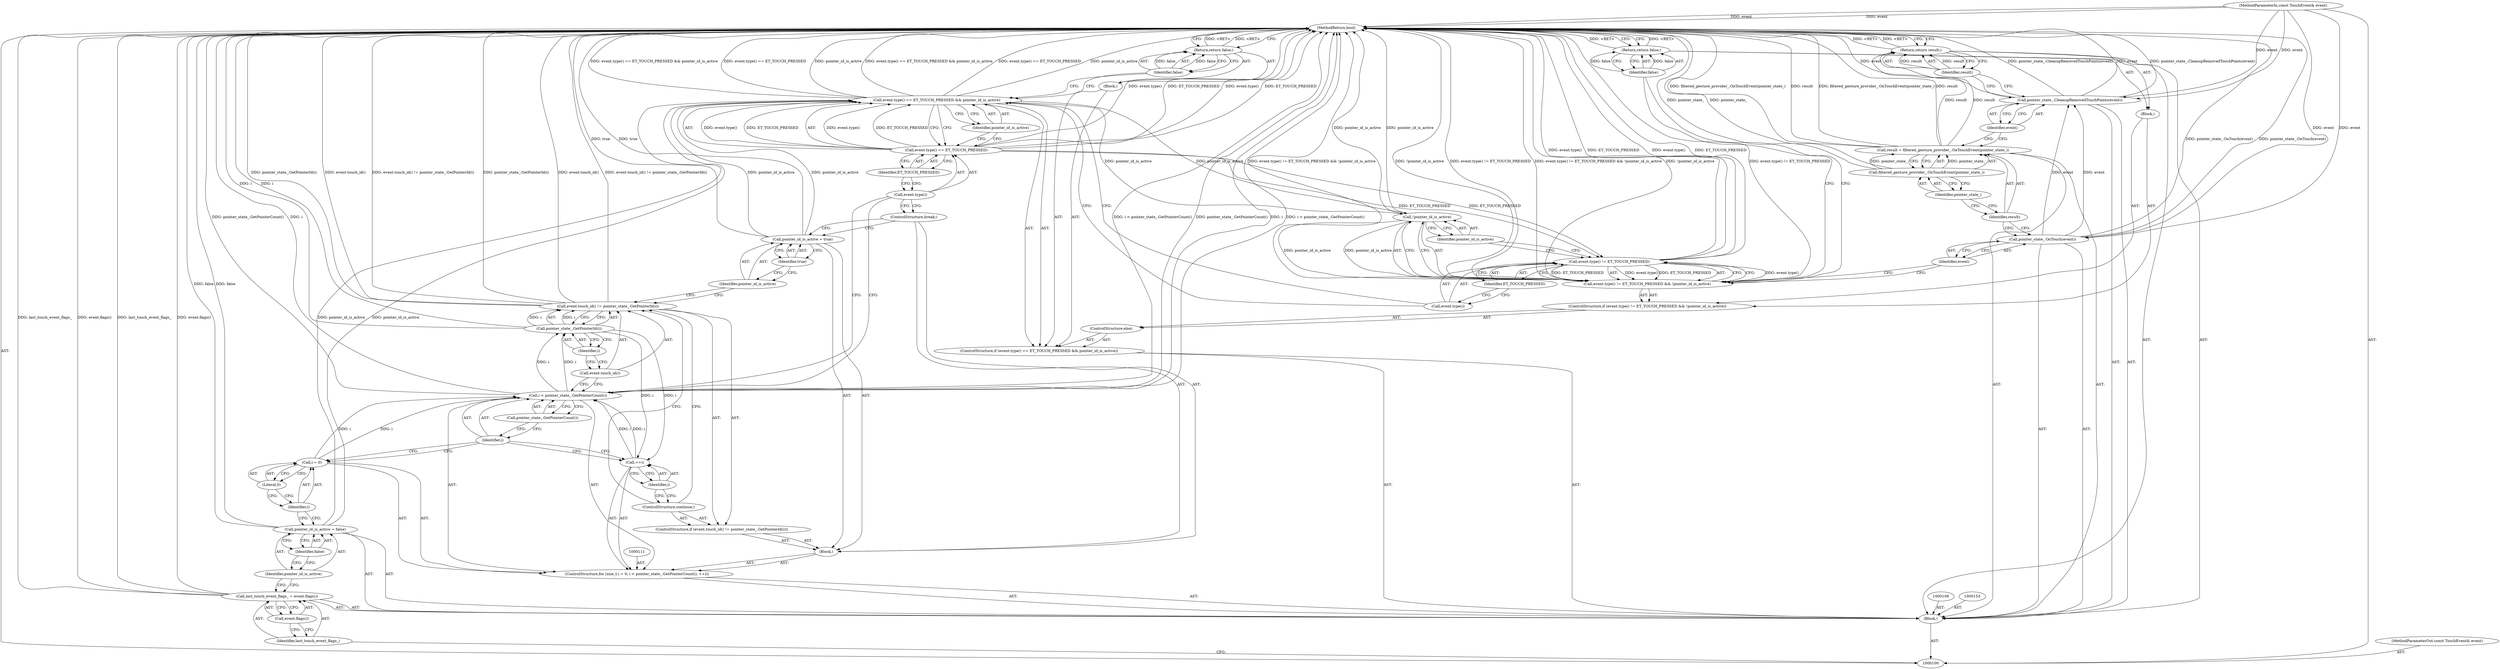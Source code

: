 digraph "1_Chrome_01924fbe6c0e0f059ca46a03f9f6b2670ae3e0fa_1" {
"1000162" [label="(MethodReturn,bool)"];
"1000101" [label="(MethodParameterIn,const TouchEvent& event)"];
"1000231" [label="(MethodParameterOut,const TouchEvent& event)"];
"1000102" [label="(Block,)"];
"1000131" [label="(ControlStructure,if (event.type() == ET_TOUCH_PRESSED && pointer_id_is_active))"];
"1000135" [label="(Identifier,ET_TOUCH_PRESSED)"];
"1000136" [label="(Identifier,pointer_id_is_active)"];
"1000132" [label="(Call,event.type() == ET_TOUCH_PRESSED && pointer_id_is_active)"];
"1000133" [label="(Call,event.type() == ET_TOUCH_PRESSED)"];
"1000134" [label="(Call,event.type())"];
"1000137" [label="(Block,)"];
"1000139" [label="(Identifier,false)"];
"1000138" [label="(Return,return false;)"];
"1000142" [label="(Call,event.type() != ET_TOUCH_PRESSED && !pointer_id_is_active)"];
"1000143" [label="(Call,event.type() != ET_TOUCH_PRESSED)"];
"1000144" [label="(Call,event.type())"];
"1000145" [label="(Identifier,ET_TOUCH_PRESSED)"];
"1000140" [label="(ControlStructure,else)"];
"1000146" [label="(Call,!pointer_id_is_active)"];
"1000147" [label="(Identifier,pointer_id_is_active)"];
"1000148" [label="(Block,)"];
"1000141" [label="(ControlStructure,if (event.type() != ET_TOUCH_PRESSED && !pointer_id_is_active))"];
"1000150" [label="(Identifier,false)"];
"1000149" [label="(Return,return false;)"];
"1000152" [label="(Identifier,event)"];
"1000151" [label="(Call,pointer_state_.OnTouch(event))"];
"1000156" [label="(Call,filtered_gesture_provider_.OnTouchEvent(pointer_state_))"];
"1000157" [label="(Identifier,pointer_state_)"];
"1000154" [label="(Call,result = filtered_gesture_provider_.OnTouchEvent(pointer_state_))"];
"1000155" [label="(Identifier,result)"];
"1000103" [label="(Call,last_touch_event_flags_ = event.flags())"];
"1000104" [label="(Identifier,last_touch_event_flags_)"];
"1000105" [label="(Call,event.flags())"];
"1000158" [label="(Call,pointer_state_.CleanupRemovedTouchPoints(event))"];
"1000159" [label="(Identifier,event)"];
"1000160" [label="(Return,return result;)"];
"1000161" [label="(Identifier,result)"];
"1000109" [label="(Identifier,false)"];
"1000107" [label="(Call,pointer_id_is_active = false)"];
"1000108" [label="(Identifier,pointer_id_is_active)"];
"1000112" [label="(Call,i = 0)"];
"1000113" [label="(Identifier,i)"];
"1000114" [label="(Literal,0)"];
"1000115" [label="(Call,i < pointer_state_.GetPointerCount())"];
"1000116" [label="(Identifier,i)"];
"1000117" [label="(Call,pointer_state_.GetPointerCount())"];
"1000110" [label="(ControlStructure,for (size_t i = 0; i < pointer_state_.GetPointerCount(); ++i))"];
"1000118" [label="(Call,++i)"];
"1000119" [label="(Identifier,i)"];
"1000120" [label="(Block,)"];
"1000124" [label="(Call,pointer_state_.GetPointerId(i))"];
"1000121" [label="(ControlStructure,if (event.touch_id() != pointer_state_.GetPointerId(i)))"];
"1000125" [label="(Identifier,i)"];
"1000122" [label="(Call,event.touch_id() != pointer_state_.GetPointerId(i))"];
"1000123" [label="(Call,event.touch_id())"];
"1000126" [label="(ControlStructure,continue;)"];
"1000129" [label="(Identifier,true)"];
"1000127" [label="(Call,pointer_id_is_active = true)"];
"1000128" [label="(Identifier,pointer_id_is_active)"];
"1000130" [label="(ControlStructure,break;)"];
"1000162" -> "1000100"  [label="AST: "];
"1000162" -> "1000138"  [label="CFG: "];
"1000162" -> "1000149"  [label="CFG: "];
"1000162" -> "1000160"  [label="CFG: "];
"1000142" -> "1000162"  [label="DDG: event.type() != ET_TOUCH_PRESSED && !pointer_id_is_active"];
"1000142" -> "1000162"  [label="DDG: !pointer_id_is_active"];
"1000142" -> "1000162"  [label="DDG: event.type() != ET_TOUCH_PRESSED"];
"1000124" -> "1000162"  [label="DDG: i"];
"1000156" -> "1000162"  [label="DDG: pointer_state_"];
"1000103" -> "1000162"  [label="DDG: last_touch_event_flags_"];
"1000103" -> "1000162"  [label="DDG: event.flags()"];
"1000115" -> "1000162"  [label="DDG: i < pointer_state_.GetPointerCount()"];
"1000115" -> "1000162"  [label="DDG: pointer_state_.GetPointerCount()"];
"1000115" -> "1000162"  [label="DDG: i"];
"1000154" -> "1000162"  [label="DDG: filtered_gesture_provider_.OnTouchEvent(pointer_state_)"];
"1000154" -> "1000162"  [label="DDG: result"];
"1000107" -> "1000162"  [label="DDG: false"];
"1000122" -> "1000162"  [label="DDG: pointer_state_.GetPointerId(i)"];
"1000122" -> "1000162"  [label="DDG: event.touch_id()"];
"1000122" -> "1000162"  [label="DDG: event.touch_id() != pointer_state_.GetPointerId(i)"];
"1000158" -> "1000162"  [label="DDG: event"];
"1000158" -> "1000162"  [label="DDG: pointer_state_.CleanupRemovedTouchPoints(event)"];
"1000151" -> "1000162"  [label="DDG: pointer_state_.OnTouch(event)"];
"1000132" -> "1000162"  [label="DDG: event.type() == ET_TOUCH_PRESSED && pointer_id_is_active"];
"1000132" -> "1000162"  [label="DDG: event.type() == ET_TOUCH_PRESSED"];
"1000132" -> "1000162"  [label="DDG: pointer_id_is_active"];
"1000127" -> "1000162"  [label="DDG: true"];
"1000143" -> "1000162"  [label="DDG: event.type()"];
"1000143" -> "1000162"  [label="DDG: ET_TOUCH_PRESSED"];
"1000133" -> "1000162"  [label="DDG: event.type()"];
"1000133" -> "1000162"  [label="DDG: ET_TOUCH_PRESSED"];
"1000101" -> "1000162"  [label="DDG: event"];
"1000146" -> "1000162"  [label="DDG: pointer_id_is_active"];
"1000149" -> "1000162"  [label="DDG: <RET>"];
"1000160" -> "1000162"  [label="DDG: <RET>"];
"1000138" -> "1000162"  [label="DDG: <RET>"];
"1000101" -> "1000100"  [label="AST: "];
"1000101" -> "1000162"  [label="DDG: event"];
"1000101" -> "1000151"  [label="DDG: event"];
"1000101" -> "1000158"  [label="DDG: event"];
"1000231" -> "1000100"  [label="AST: "];
"1000102" -> "1000100"  [label="AST: "];
"1000103" -> "1000102"  [label="AST: "];
"1000106" -> "1000102"  [label="AST: "];
"1000107" -> "1000102"  [label="AST: "];
"1000110" -> "1000102"  [label="AST: "];
"1000131" -> "1000102"  [label="AST: "];
"1000151" -> "1000102"  [label="AST: "];
"1000153" -> "1000102"  [label="AST: "];
"1000154" -> "1000102"  [label="AST: "];
"1000158" -> "1000102"  [label="AST: "];
"1000160" -> "1000102"  [label="AST: "];
"1000131" -> "1000102"  [label="AST: "];
"1000132" -> "1000131"  [label="AST: "];
"1000137" -> "1000131"  [label="AST: "];
"1000140" -> "1000131"  [label="AST: "];
"1000135" -> "1000133"  [label="AST: "];
"1000135" -> "1000134"  [label="CFG: "];
"1000133" -> "1000135"  [label="CFG: "];
"1000136" -> "1000132"  [label="AST: "];
"1000136" -> "1000133"  [label="CFG: "];
"1000132" -> "1000136"  [label="CFG: "];
"1000132" -> "1000131"  [label="AST: "];
"1000132" -> "1000133"  [label="CFG: "];
"1000132" -> "1000136"  [label="CFG: "];
"1000133" -> "1000132"  [label="AST: "];
"1000136" -> "1000132"  [label="AST: "];
"1000139" -> "1000132"  [label="CFG: "];
"1000144" -> "1000132"  [label="CFG: "];
"1000132" -> "1000162"  [label="DDG: event.type() == ET_TOUCH_PRESSED && pointer_id_is_active"];
"1000132" -> "1000162"  [label="DDG: event.type() == ET_TOUCH_PRESSED"];
"1000132" -> "1000162"  [label="DDG: pointer_id_is_active"];
"1000133" -> "1000132"  [label="DDG: event.type()"];
"1000133" -> "1000132"  [label="DDG: ET_TOUCH_PRESSED"];
"1000107" -> "1000132"  [label="DDG: pointer_id_is_active"];
"1000127" -> "1000132"  [label="DDG: pointer_id_is_active"];
"1000132" -> "1000146"  [label="DDG: pointer_id_is_active"];
"1000133" -> "1000132"  [label="AST: "];
"1000133" -> "1000135"  [label="CFG: "];
"1000134" -> "1000133"  [label="AST: "];
"1000135" -> "1000133"  [label="AST: "];
"1000136" -> "1000133"  [label="CFG: "];
"1000132" -> "1000133"  [label="CFG: "];
"1000133" -> "1000162"  [label="DDG: event.type()"];
"1000133" -> "1000162"  [label="DDG: ET_TOUCH_PRESSED"];
"1000133" -> "1000132"  [label="DDG: event.type()"];
"1000133" -> "1000132"  [label="DDG: ET_TOUCH_PRESSED"];
"1000133" -> "1000143"  [label="DDG: ET_TOUCH_PRESSED"];
"1000134" -> "1000133"  [label="AST: "];
"1000134" -> "1000115"  [label="CFG: "];
"1000134" -> "1000130"  [label="CFG: "];
"1000135" -> "1000134"  [label="CFG: "];
"1000137" -> "1000131"  [label="AST: "];
"1000138" -> "1000137"  [label="AST: "];
"1000139" -> "1000138"  [label="AST: "];
"1000139" -> "1000132"  [label="CFG: "];
"1000138" -> "1000139"  [label="CFG: "];
"1000139" -> "1000138"  [label="DDG: false"];
"1000138" -> "1000137"  [label="AST: "];
"1000138" -> "1000139"  [label="CFG: "];
"1000139" -> "1000138"  [label="AST: "];
"1000162" -> "1000138"  [label="CFG: "];
"1000138" -> "1000162"  [label="DDG: <RET>"];
"1000139" -> "1000138"  [label="DDG: false"];
"1000142" -> "1000141"  [label="AST: "];
"1000142" -> "1000143"  [label="CFG: "];
"1000142" -> "1000146"  [label="CFG: "];
"1000143" -> "1000142"  [label="AST: "];
"1000146" -> "1000142"  [label="AST: "];
"1000150" -> "1000142"  [label="CFG: "];
"1000152" -> "1000142"  [label="CFG: "];
"1000142" -> "1000162"  [label="DDG: event.type() != ET_TOUCH_PRESSED && !pointer_id_is_active"];
"1000142" -> "1000162"  [label="DDG: !pointer_id_is_active"];
"1000142" -> "1000162"  [label="DDG: event.type() != ET_TOUCH_PRESSED"];
"1000143" -> "1000142"  [label="DDG: event.type()"];
"1000143" -> "1000142"  [label="DDG: ET_TOUCH_PRESSED"];
"1000146" -> "1000142"  [label="DDG: pointer_id_is_active"];
"1000143" -> "1000142"  [label="AST: "];
"1000143" -> "1000145"  [label="CFG: "];
"1000144" -> "1000143"  [label="AST: "];
"1000145" -> "1000143"  [label="AST: "];
"1000147" -> "1000143"  [label="CFG: "];
"1000142" -> "1000143"  [label="CFG: "];
"1000143" -> "1000162"  [label="DDG: event.type()"];
"1000143" -> "1000162"  [label="DDG: ET_TOUCH_PRESSED"];
"1000143" -> "1000142"  [label="DDG: event.type()"];
"1000143" -> "1000142"  [label="DDG: ET_TOUCH_PRESSED"];
"1000133" -> "1000143"  [label="DDG: ET_TOUCH_PRESSED"];
"1000144" -> "1000143"  [label="AST: "];
"1000144" -> "1000132"  [label="CFG: "];
"1000145" -> "1000144"  [label="CFG: "];
"1000145" -> "1000143"  [label="AST: "];
"1000145" -> "1000144"  [label="CFG: "];
"1000143" -> "1000145"  [label="CFG: "];
"1000140" -> "1000131"  [label="AST: "];
"1000141" -> "1000140"  [label="AST: "];
"1000146" -> "1000142"  [label="AST: "];
"1000146" -> "1000147"  [label="CFG: "];
"1000147" -> "1000146"  [label="AST: "];
"1000142" -> "1000146"  [label="CFG: "];
"1000146" -> "1000162"  [label="DDG: pointer_id_is_active"];
"1000146" -> "1000142"  [label="DDG: pointer_id_is_active"];
"1000132" -> "1000146"  [label="DDG: pointer_id_is_active"];
"1000147" -> "1000146"  [label="AST: "];
"1000147" -> "1000143"  [label="CFG: "];
"1000146" -> "1000147"  [label="CFG: "];
"1000148" -> "1000141"  [label="AST: "];
"1000149" -> "1000148"  [label="AST: "];
"1000141" -> "1000140"  [label="AST: "];
"1000142" -> "1000141"  [label="AST: "];
"1000148" -> "1000141"  [label="AST: "];
"1000150" -> "1000149"  [label="AST: "];
"1000150" -> "1000142"  [label="CFG: "];
"1000149" -> "1000150"  [label="CFG: "];
"1000150" -> "1000149"  [label="DDG: false"];
"1000149" -> "1000148"  [label="AST: "];
"1000149" -> "1000150"  [label="CFG: "];
"1000150" -> "1000149"  [label="AST: "];
"1000162" -> "1000149"  [label="CFG: "];
"1000149" -> "1000162"  [label="DDG: <RET>"];
"1000150" -> "1000149"  [label="DDG: false"];
"1000152" -> "1000151"  [label="AST: "];
"1000152" -> "1000142"  [label="CFG: "];
"1000151" -> "1000152"  [label="CFG: "];
"1000151" -> "1000102"  [label="AST: "];
"1000151" -> "1000152"  [label="CFG: "];
"1000152" -> "1000151"  [label="AST: "];
"1000155" -> "1000151"  [label="CFG: "];
"1000151" -> "1000162"  [label="DDG: pointer_state_.OnTouch(event)"];
"1000101" -> "1000151"  [label="DDG: event"];
"1000151" -> "1000158"  [label="DDG: event"];
"1000156" -> "1000154"  [label="AST: "];
"1000156" -> "1000157"  [label="CFG: "];
"1000157" -> "1000156"  [label="AST: "];
"1000154" -> "1000156"  [label="CFG: "];
"1000156" -> "1000162"  [label="DDG: pointer_state_"];
"1000156" -> "1000154"  [label="DDG: pointer_state_"];
"1000157" -> "1000156"  [label="AST: "];
"1000157" -> "1000155"  [label="CFG: "];
"1000156" -> "1000157"  [label="CFG: "];
"1000154" -> "1000102"  [label="AST: "];
"1000154" -> "1000156"  [label="CFG: "];
"1000155" -> "1000154"  [label="AST: "];
"1000156" -> "1000154"  [label="AST: "];
"1000159" -> "1000154"  [label="CFG: "];
"1000154" -> "1000162"  [label="DDG: filtered_gesture_provider_.OnTouchEvent(pointer_state_)"];
"1000154" -> "1000162"  [label="DDG: result"];
"1000156" -> "1000154"  [label="DDG: pointer_state_"];
"1000154" -> "1000160"  [label="DDG: result"];
"1000155" -> "1000154"  [label="AST: "];
"1000155" -> "1000151"  [label="CFG: "];
"1000157" -> "1000155"  [label="CFG: "];
"1000103" -> "1000102"  [label="AST: "];
"1000103" -> "1000105"  [label="CFG: "];
"1000104" -> "1000103"  [label="AST: "];
"1000105" -> "1000103"  [label="AST: "];
"1000108" -> "1000103"  [label="CFG: "];
"1000103" -> "1000162"  [label="DDG: last_touch_event_flags_"];
"1000103" -> "1000162"  [label="DDG: event.flags()"];
"1000104" -> "1000103"  [label="AST: "];
"1000104" -> "1000100"  [label="CFG: "];
"1000105" -> "1000104"  [label="CFG: "];
"1000105" -> "1000103"  [label="AST: "];
"1000105" -> "1000104"  [label="CFG: "];
"1000103" -> "1000105"  [label="CFG: "];
"1000158" -> "1000102"  [label="AST: "];
"1000158" -> "1000159"  [label="CFG: "];
"1000159" -> "1000158"  [label="AST: "];
"1000161" -> "1000158"  [label="CFG: "];
"1000158" -> "1000162"  [label="DDG: event"];
"1000158" -> "1000162"  [label="DDG: pointer_state_.CleanupRemovedTouchPoints(event)"];
"1000151" -> "1000158"  [label="DDG: event"];
"1000101" -> "1000158"  [label="DDG: event"];
"1000159" -> "1000158"  [label="AST: "];
"1000159" -> "1000154"  [label="CFG: "];
"1000158" -> "1000159"  [label="CFG: "];
"1000160" -> "1000102"  [label="AST: "];
"1000160" -> "1000161"  [label="CFG: "];
"1000161" -> "1000160"  [label="AST: "];
"1000162" -> "1000160"  [label="CFG: "];
"1000160" -> "1000162"  [label="DDG: <RET>"];
"1000161" -> "1000160"  [label="DDG: result"];
"1000154" -> "1000160"  [label="DDG: result"];
"1000161" -> "1000160"  [label="AST: "];
"1000161" -> "1000158"  [label="CFG: "];
"1000160" -> "1000161"  [label="CFG: "];
"1000161" -> "1000160"  [label="DDG: result"];
"1000109" -> "1000107"  [label="AST: "];
"1000109" -> "1000108"  [label="CFG: "];
"1000107" -> "1000109"  [label="CFG: "];
"1000107" -> "1000102"  [label="AST: "];
"1000107" -> "1000109"  [label="CFG: "];
"1000108" -> "1000107"  [label="AST: "];
"1000109" -> "1000107"  [label="AST: "];
"1000113" -> "1000107"  [label="CFG: "];
"1000107" -> "1000162"  [label="DDG: false"];
"1000107" -> "1000132"  [label="DDG: pointer_id_is_active"];
"1000108" -> "1000107"  [label="AST: "];
"1000108" -> "1000103"  [label="CFG: "];
"1000109" -> "1000108"  [label="CFG: "];
"1000112" -> "1000110"  [label="AST: "];
"1000112" -> "1000114"  [label="CFG: "];
"1000113" -> "1000112"  [label="AST: "];
"1000114" -> "1000112"  [label="AST: "];
"1000116" -> "1000112"  [label="CFG: "];
"1000112" -> "1000115"  [label="DDG: i"];
"1000113" -> "1000112"  [label="AST: "];
"1000113" -> "1000107"  [label="CFG: "];
"1000114" -> "1000113"  [label="CFG: "];
"1000114" -> "1000112"  [label="AST: "];
"1000114" -> "1000113"  [label="CFG: "];
"1000112" -> "1000114"  [label="CFG: "];
"1000115" -> "1000110"  [label="AST: "];
"1000115" -> "1000117"  [label="CFG: "];
"1000116" -> "1000115"  [label="AST: "];
"1000117" -> "1000115"  [label="AST: "];
"1000123" -> "1000115"  [label="CFG: "];
"1000134" -> "1000115"  [label="CFG: "];
"1000115" -> "1000162"  [label="DDG: i < pointer_state_.GetPointerCount()"];
"1000115" -> "1000162"  [label="DDG: pointer_state_.GetPointerCount()"];
"1000115" -> "1000162"  [label="DDG: i"];
"1000112" -> "1000115"  [label="DDG: i"];
"1000118" -> "1000115"  [label="DDG: i"];
"1000115" -> "1000124"  [label="DDG: i"];
"1000116" -> "1000115"  [label="AST: "];
"1000116" -> "1000112"  [label="CFG: "];
"1000116" -> "1000118"  [label="CFG: "];
"1000117" -> "1000116"  [label="CFG: "];
"1000117" -> "1000115"  [label="AST: "];
"1000117" -> "1000116"  [label="CFG: "];
"1000115" -> "1000117"  [label="CFG: "];
"1000110" -> "1000102"  [label="AST: "];
"1000111" -> "1000110"  [label="AST: "];
"1000112" -> "1000110"  [label="AST: "];
"1000115" -> "1000110"  [label="AST: "];
"1000118" -> "1000110"  [label="AST: "];
"1000120" -> "1000110"  [label="AST: "];
"1000118" -> "1000110"  [label="AST: "];
"1000118" -> "1000119"  [label="CFG: "];
"1000119" -> "1000118"  [label="AST: "];
"1000116" -> "1000118"  [label="CFG: "];
"1000118" -> "1000115"  [label="DDG: i"];
"1000124" -> "1000118"  [label="DDG: i"];
"1000119" -> "1000118"  [label="AST: "];
"1000119" -> "1000126"  [label="CFG: "];
"1000118" -> "1000119"  [label="CFG: "];
"1000120" -> "1000110"  [label="AST: "];
"1000121" -> "1000120"  [label="AST: "];
"1000127" -> "1000120"  [label="AST: "];
"1000130" -> "1000120"  [label="AST: "];
"1000124" -> "1000122"  [label="AST: "];
"1000124" -> "1000125"  [label="CFG: "];
"1000125" -> "1000124"  [label="AST: "];
"1000122" -> "1000124"  [label="CFG: "];
"1000124" -> "1000162"  [label="DDG: i"];
"1000124" -> "1000118"  [label="DDG: i"];
"1000124" -> "1000122"  [label="DDG: i"];
"1000115" -> "1000124"  [label="DDG: i"];
"1000121" -> "1000120"  [label="AST: "];
"1000122" -> "1000121"  [label="AST: "];
"1000126" -> "1000121"  [label="AST: "];
"1000125" -> "1000124"  [label="AST: "];
"1000125" -> "1000123"  [label="CFG: "];
"1000124" -> "1000125"  [label="CFG: "];
"1000122" -> "1000121"  [label="AST: "];
"1000122" -> "1000124"  [label="CFG: "];
"1000123" -> "1000122"  [label="AST: "];
"1000124" -> "1000122"  [label="AST: "];
"1000126" -> "1000122"  [label="CFG: "];
"1000128" -> "1000122"  [label="CFG: "];
"1000122" -> "1000162"  [label="DDG: pointer_state_.GetPointerId(i)"];
"1000122" -> "1000162"  [label="DDG: event.touch_id()"];
"1000122" -> "1000162"  [label="DDG: event.touch_id() != pointer_state_.GetPointerId(i)"];
"1000124" -> "1000122"  [label="DDG: i"];
"1000123" -> "1000122"  [label="AST: "];
"1000123" -> "1000115"  [label="CFG: "];
"1000125" -> "1000123"  [label="CFG: "];
"1000126" -> "1000121"  [label="AST: "];
"1000126" -> "1000122"  [label="CFG: "];
"1000119" -> "1000126"  [label="CFG: "];
"1000129" -> "1000127"  [label="AST: "];
"1000129" -> "1000128"  [label="CFG: "];
"1000127" -> "1000129"  [label="CFG: "];
"1000127" -> "1000120"  [label="AST: "];
"1000127" -> "1000129"  [label="CFG: "];
"1000128" -> "1000127"  [label="AST: "];
"1000129" -> "1000127"  [label="AST: "];
"1000130" -> "1000127"  [label="CFG: "];
"1000127" -> "1000162"  [label="DDG: true"];
"1000127" -> "1000132"  [label="DDG: pointer_id_is_active"];
"1000128" -> "1000127"  [label="AST: "];
"1000128" -> "1000122"  [label="CFG: "];
"1000129" -> "1000128"  [label="CFG: "];
"1000130" -> "1000120"  [label="AST: "];
"1000130" -> "1000127"  [label="CFG: "];
"1000134" -> "1000130"  [label="CFG: "];
}
